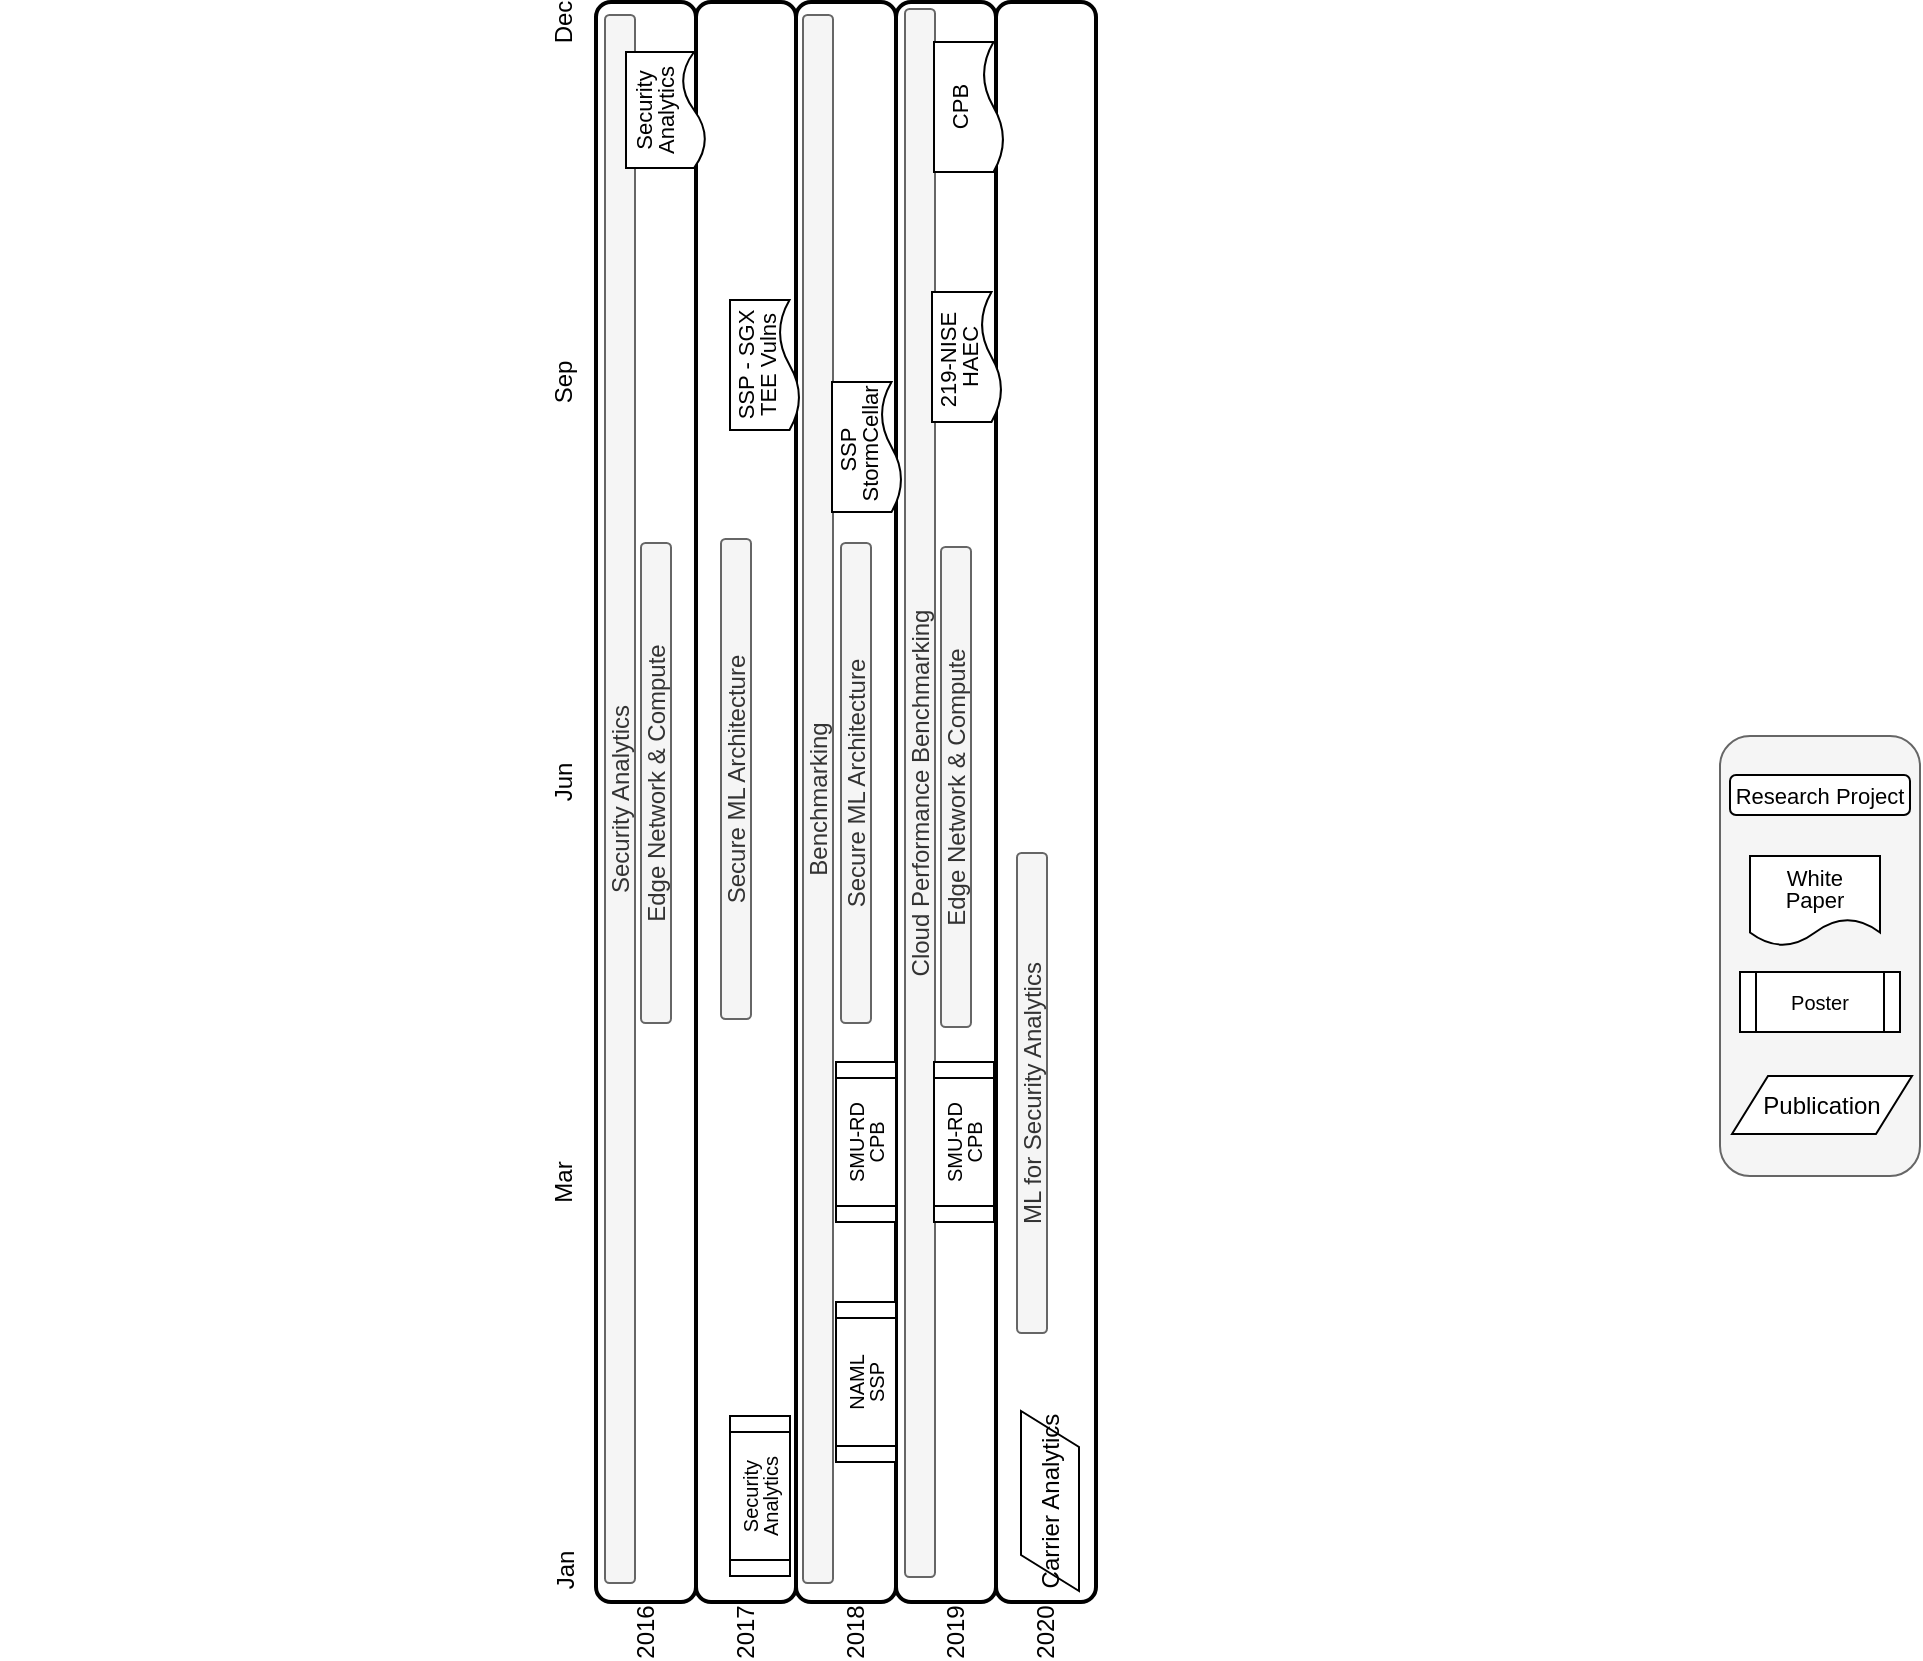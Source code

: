 <mxfile version="10.8.0" type="device"><diagram id="NYclo9V03LTdaxdKBwTt" name="Page-1"><mxGraphModel dx="1327" dy="1927" grid="1" gridSize="10" guides="1" tooltips="1" connect="1" arrows="1" fold="1" page="1" pageScale="1" pageWidth="850" pageHeight="1100" math="0" shadow="0"><root><mxCell id="0"/><mxCell id="1" parent="0"/><mxCell id="Iy9j_NpLJcjnv-yEN3xC-1" value="" style="rounded=1;whiteSpace=wrap;html=1;strokeWidth=1;fillColor=#f5f5f5;strokeColor=#666666;fontColor=#333333;" vertex="1" parent="1"><mxGeometry x="860" y="90" width="100" height="220" as="geometry"/></mxCell><mxCell id="Iy9j_NpLJcjnv-yEN3xC-24" value="&lt;p style=&quot;line-height: 100% ; font-size: 10px&quot;&gt;Poster&lt;/p&gt;" style="shape=process;whiteSpace=wrap;html=1;backgroundOutline=1;strokeWidth=1;" vertex="1" parent="1"><mxGeometry x="870" y="208" width="80" height="30" as="geometry"/></mxCell><mxCell id="Iy9j_NpLJcjnv-yEN3xC-28" value="&lt;p style=&quot;line-height: 100% ; font-size: 11px&quot;&gt;White&lt;br&gt;Paper&lt;br&gt;&lt;/p&gt;" style="shape=document;whiteSpace=wrap;html=1;boundedLbl=1;strokeWidth=1;" vertex="1" parent="1"><mxGeometry x="875" y="150" width="65" height="45" as="geometry"/></mxCell><mxCell id="Iy9j_NpLJcjnv-yEN3xC-35" value="Publication" style="shape=parallelogram;perimeter=parallelogramPerimeter;whiteSpace=wrap;html=1;strokeWidth=1;" vertex="1" parent="1"><mxGeometry x="866" y="260" width="90" height="29" as="geometry"/></mxCell><mxCell id="Iy9j_NpLJcjnv-yEN3xC-37" value="&lt;font style=&quot;font-size: 11px&quot;&gt;Research Project&lt;/font&gt;" style="rounded=1;whiteSpace=wrap;html=1;strokeWidth=1;" vertex="1" parent="1"><mxGeometry x="865" y="109.5" width="90" height="20" as="geometry"/></mxCell><mxCell id="Iy9j_NpLJcjnv-yEN3xC-40" value="" style="group" vertex="1" connectable="0" parent="1"><mxGeometry width="825" height="271" as="geometry"/></mxCell><mxCell id="Iy9j_NpLJcjnv-yEN3xC-39" value="" style="group;rotation=-90;" vertex="1" connectable="0" parent="Iy9j_NpLJcjnv-yEN3xC-40"><mxGeometry width="825" height="271" as="geometry"/></mxCell><mxCell id="Iy9j_NpLJcjnv-yEN3xC-2" value="" style="rounded=1;whiteSpace=wrap;html=1;strokeWidth=2;rotation=-90;" vertex="1" parent="Iy9j_NpLJcjnv-yEN3xC-39"><mxGeometry x="-77" y="98" width="800" height="50" as="geometry"/></mxCell><mxCell id="Iy9j_NpLJcjnv-yEN3xC-3" value="" style="rounded=1;whiteSpace=wrap;html=1;strokeWidth=2;rotation=-90;" vertex="1" parent="Iy9j_NpLJcjnv-yEN3xC-39"><mxGeometry x="-27" y="98" width="800" height="50" as="geometry"/></mxCell><mxCell id="Iy9j_NpLJcjnv-yEN3xC-4" value="" style="rounded=1;whiteSpace=wrap;html=1;strokeWidth=2;rotation=-90;" vertex="1" parent="Iy9j_NpLJcjnv-yEN3xC-39"><mxGeometry x="23" y="98" width="800" height="50" as="geometry"/></mxCell><mxCell id="Iy9j_NpLJcjnv-yEN3xC-5" value="" style="rounded=1;whiteSpace=wrap;html=1;strokeWidth=2;rotation=-90;" vertex="1" parent="Iy9j_NpLJcjnv-yEN3xC-39"><mxGeometry x="73" y="98" width="800" height="50" as="geometry"/></mxCell><mxCell id="Iy9j_NpLJcjnv-yEN3xC-6" value="" style="rounded=1;whiteSpace=wrap;html=1;strokeWidth=2;rotation=-90;" vertex="1" parent="Iy9j_NpLJcjnv-yEN3xC-39"><mxGeometry x="123" y="98" width="800" height="50" as="geometry"/></mxCell><mxCell id="Iy9j_NpLJcjnv-yEN3xC-7" value="Jan&lt;br&gt;" style="text;html=1;strokeColor=none;fillColor=none;align=center;verticalAlign=middle;whiteSpace=wrap;rounded=0;rotation=-90;" vertex="1" parent="Iy9j_NpLJcjnv-yEN3xC-39"><mxGeometry x="273" y="502" width="20" height="10" as="geometry"/></mxCell><mxCell id="Iy9j_NpLJcjnv-yEN3xC-8" value="Dec" style="text;html=1;strokeColor=none;fillColor=none;align=center;verticalAlign=middle;whiteSpace=wrap;rounded=0;rotation=-90;" vertex="1" parent="Iy9j_NpLJcjnv-yEN3xC-39"><mxGeometry x="272" y="-272" width="20" height="10" as="geometry"/></mxCell><mxCell id="Iy9j_NpLJcjnv-yEN3xC-9" value="Mar" style="text;html=1;strokeColor=none;fillColor=none;align=center;verticalAlign=middle;whiteSpace=wrap;rounded=0;rotation=-90;" vertex="1" parent="Iy9j_NpLJcjnv-yEN3xC-39"><mxGeometry x="272" y="308" width="20" height="10" as="geometry"/></mxCell><mxCell id="Iy9j_NpLJcjnv-yEN3xC-10" value="Jun" style="text;html=1;strokeColor=none;fillColor=none;align=center;verticalAlign=middle;whiteSpace=wrap;rounded=0;rotation=-90;" vertex="1" parent="Iy9j_NpLJcjnv-yEN3xC-39"><mxGeometry x="272" y="108" width="20" height="10" as="geometry"/></mxCell><mxCell id="Iy9j_NpLJcjnv-yEN3xC-11" value="Sep" style="text;html=1;strokeColor=none;fillColor=none;align=center;verticalAlign=middle;whiteSpace=wrap;rounded=0;rotation=-90;" vertex="1" parent="Iy9j_NpLJcjnv-yEN3xC-39"><mxGeometry x="272" y="-92" width="20" height="10" as="geometry"/></mxCell><mxCell id="Iy9j_NpLJcjnv-yEN3xC-12" value="&lt;div style=&quot;text-align: left&quot;&gt;&lt;span&gt;Security Analytics&lt;/span&gt;&lt;/div&gt;" style="rounded=1;whiteSpace=wrap;html=1;fillColor=#f5f5f5;strokeColor=#666666;fontColor=#333333;rotation=-90;" vertex="1" parent="Iy9j_NpLJcjnv-yEN3xC-39"><mxGeometry x="-82" y="114" width="784" height="15" as="geometry"/></mxCell><mxCell id="Iy9j_NpLJcjnv-yEN3xC-13" value="2016&lt;br&gt;" style="text;html=1;strokeColor=none;fillColor=none;align=center;verticalAlign=middle;whiteSpace=wrap;rounded=0;rotation=-90;" vertex="1" parent="Iy9j_NpLJcjnv-yEN3xC-39"><mxGeometry x="313" y="533" width="20" height="10" as="geometry"/></mxCell><mxCell id="Iy9j_NpLJcjnv-yEN3xC-14" value="2017&lt;br&gt;" style="text;html=1;strokeColor=none;fillColor=none;align=center;verticalAlign=middle;whiteSpace=wrap;rounded=0;rotation=-90;" vertex="1" parent="Iy9j_NpLJcjnv-yEN3xC-39"><mxGeometry x="363" y="533" width="20" height="10" as="geometry"/></mxCell><mxCell id="Iy9j_NpLJcjnv-yEN3xC-15" value="2018&lt;br&gt;" style="text;html=1;strokeColor=none;fillColor=none;align=center;verticalAlign=middle;whiteSpace=wrap;rounded=0;rotation=-90;" vertex="1" parent="Iy9j_NpLJcjnv-yEN3xC-39"><mxGeometry x="418" y="533" width="20" height="10" as="geometry"/></mxCell><mxCell id="Iy9j_NpLJcjnv-yEN3xC-16" value="2019&lt;br&gt;" style="text;html=1;strokeColor=none;fillColor=none;align=center;verticalAlign=middle;whiteSpace=wrap;rounded=0;rotation=-90;" vertex="1" parent="Iy9j_NpLJcjnv-yEN3xC-39"><mxGeometry x="468" y="533" width="20" height="10" as="geometry"/></mxCell><mxCell id="Iy9j_NpLJcjnv-yEN3xC-17" value="2020&lt;br&gt;" style="text;html=1;strokeColor=none;fillColor=none;align=center;verticalAlign=middle;whiteSpace=wrap;rounded=0;rotation=-90;" vertex="1" parent="Iy9j_NpLJcjnv-yEN3xC-39"><mxGeometry x="513" y="533" width="20" height="10" as="geometry"/></mxCell><mxCell id="Iy9j_NpLJcjnv-yEN3xC-18" value="&lt;div style=&quot;text-align: left&quot;&gt;&lt;span&gt;Cloud Performance Benchmarking&lt;/span&gt;&lt;/div&gt;" style="rounded=1;whiteSpace=wrap;html=1;fillColor=#f5f5f5;strokeColor=#666666;fontColor=#333333;rotation=-90;" vertex="1" parent="Iy9j_NpLJcjnv-yEN3xC-39"><mxGeometry x="68" y="111" width="784" height="15" as="geometry"/></mxCell><mxCell id="Iy9j_NpLJcjnv-yEN3xC-19" value="&lt;div style=&quot;text-align: left&quot;&gt;&lt;span&gt;Benchmarking&lt;/span&gt;&lt;/div&gt;" style="rounded=1;whiteSpace=wrap;html=1;fillColor=#f5f5f5;strokeColor=#666666;fontColor=#333333;rotation=-90;" vertex="1" parent="Iy9j_NpLJcjnv-yEN3xC-39"><mxGeometry x="17" y="114" width="784" height="15" as="geometry"/></mxCell><mxCell id="Iy9j_NpLJcjnv-yEN3xC-20" value="&lt;div style=&quot;text-align: left&quot;&gt;Edge Network &amp;amp; Compute&lt;/div&gt;" style="rounded=1;whiteSpace=wrap;html=1;fillColor=#f5f5f5;strokeColor=#666666;fontColor=#333333;rotation=-90;" vertex="1" parent="Iy9j_NpLJcjnv-yEN3xC-39"><mxGeometry x="208" y="106" width="240" height="15" as="geometry"/></mxCell><mxCell id="Iy9j_NpLJcjnv-yEN3xC-21" value="&lt;div style=&quot;text-align: left&quot;&gt;Edge Network &amp;amp; Compute&lt;/div&gt;" style="rounded=1;whiteSpace=wrap;html=1;fillColor=#f5f5f5;strokeColor=#666666;fontColor=#333333;rotation=-90;" vertex="1" parent="Iy9j_NpLJcjnv-yEN3xC-39"><mxGeometry x="358" y="108" width="240" height="15" as="geometry"/></mxCell><mxCell id="Iy9j_NpLJcjnv-yEN3xC-22" value="Secure ML Architecture" style="rounded=1;whiteSpace=wrap;html=1;fillColor=#f5f5f5;strokeColor=#666666;fontColor=#333333;rotation=-90;" vertex="1" parent="Iy9j_NpLJcjnv-yEN3xC-39"><mxGeometry x="248" y="104" width="240" height="15" as="geometry"/></mxCell><mxCell id="Iy9j_NpLJcjnv-yEN3xC-23" value="Secure ML Architecture" style="rounded=1;whiteSpace=wrap;html=1;fillColor=#f5f5f5;strokeColor=#666666;fontColor=#333333;rotation=-90;" vertex="1" parent="Iy9j_NpLJcjnv-yEN3xC-39"><mxGeometry x="308" y="106" width="240" height="15" as="geometry"/></mxCell><mxCell id="Iy9j_NpLJcjnv-yEN3xC-25" value="&lt;p style=&quot;line-height: 100% ; font-size: 10px&quot;&gt;SMU-RD&lt;br&gt;CPB&lt;br&gt;&lt;/p&gt;" style="shape=process;whiteSpace=wrap;html=1;backgroundOutline=1;strokeWidth=1;rotation=-90;" vertex="1" parent="Iy9j_NpLJcjnv-yEN3xC-39"><mxGeometry x="393" y="278" width="80" height="30" as="geometry"/></mxCell><mxCell id="Iy9j_NpLJcjnv-yEN3xC-26" value="&lt;p style=&quot;line-height: 100% ; font-size: 10px&quot;&gt;SMU-RD&lt;br&gt;CPB&lt;br&gt;&lt;/p&gt;" style="shape=process;whiteSpace=wrap;html=1;backgroundOutline=1;strokeWidth=1;rotation=-90;" vertex="1" parent="Iy9j_NpLJcjnv-yEN3xC-39"><mxGeometry x="442" y="278" width="80" height="30" as="geometry"/></mxCell><mxCell id="Iy9j_NpLJcjnv-yEN3xC-27" value="&lt;p style=&quot;line-height: 100% ; font-size: 10px&quot;&gt;NAML&lt;br&gt;SSP&lt;/p&gt;" style="shape=process;whiteSpace=wrap;html=1;backgroundOutline=1;strokeWidth=1;rotation=-90;" vertex="1" parent="Iy9j_NpLJcjnv-yEN3xC-39"><mxGeometry x="393" y="398" width="80" height="30" as="geometry"/></mxCell><mxCell id="Iy9j_NpLJcjnv-yEN3xC-29" value="&lt;p style=&quot;line-height: 100% ; font-size: 11px&quot;&gt;Security Analytics&lt;/p&gt;" style="shape=document;whiteSpace=wrap;html=1;boundedLbl=1;strokeWidth=1;rotation=-90;" vertex="1" parent="Iy9j_NpLJcjnv-yEN3xC-39"><mxGeometry x="304" y="-243" width="58" height="40" as="geometry"/></mxCell><mxCell id="Iy9j_NpLJcjnv-yEN3xC-30" value="&lt;p style=&quot;line-height: 100% ; font-size: 11px&quot;&gt;219-NISE&amp;nbsp; &lt;span style=&quot;line-height: 70%&quot;&gt;HAEC&lt;/span&gt;&lt;/p&gt;" style="shape=document;whiteSpace=wrap;html=1;boundedLbl=1;strokeWidth=1;rotation=-90;" vertex="1" parent="Iy9j_NpLJcjnv-yEN3xC-39"><mxGeometry x="451" y="-117" width="65" height="35" as="geometry"/></mxCell><mxCell id="Iy9j_NpLJcjnv-yEN3xC-31" value="&lt;p style=&quot;line-height: 100% ; font-size: 11px&quot;&gt;CPB&lt;/p&gt;" style="shape=document;whiteSpace=wrap;html=1;boundedLbl=1;strokeWidth=1;rotation=-90;" vertex="1" parent="Iy9j_NpLJcjnv-yEN3xC-39"><mxGeometry x="452" y="-242" width="65" height="35" as="geometry"/></mxCell><mxCell id="Iy9j_NpLJcjnv-yEN3xC-32" value="&lt;p style=&quot;line-height: 100% ; font-size: 11px&quot;&gt;SSP -&amp;nbsp;&lt;span&gt;SGX TEE Vulns&lt;/span&gt;&lt;/p&gt;" style="shape=document;whiteSpace=wrap;html=1;boundedLbl=1;strokeWidth=1;rotation=-90;" vertex="1" parent="Iy9j_NpLJcjnv-yEN3xC-39"><mxGeometry x="350" y="-113" width="65" height="35" as="geometry"/></mxCell><mxCell id="Iy9j_NpLJcjnv-yEN3xC-33" value="&lt;p style=&quot;line-height: 100% ; font-size: 11px&quot;&gt;SSP&amp;nbsp; &amp;nbsp;&lt;span&gt;StormCellar&lt;/span&gt;&lt;/p&gt;" style="shape=document;whiteSpace=wrap;html=1;boundedLbl=1;strokeWidth=1;rotation=-90;" vertex="1" parent="Iy9j_NpLJcjnv-yEN3xC-39"><mxGeometry x="401" y="-72" width="65" height="35" as="geometry"/></mxCell><mxCell id="Iy9j_NpLJcjnv-yEN3xC-34" value="&lt;p style=&quot;line-height: 100% ; font-size: 10px&quot;&gt;Security Analytics&lt;/p&gt;" style="shape=process;whiteSpace=wrap;html=1;backgroundOutline=1;strokeWidth=1;rotation=-90;" vertex="1" parent="Iy9j_NpLJcjnv-yEN3xC-39"><mxGeometry x="340" y="455" width="80" height="30" as="geometry"/></mxCell><mxCell id="Iy9j_NpLJcjnv-yEN3xC-36" value="Carrier Analytics" style="shape=parallelogram;perimeter=parallelogramPerimeter;whiteSpace=wrap;html=1;strokeWidth=1;rotation=-90;" vertex="1" parent="Iy9j_NpLJcjnv-yEN3xC-39"><mxGeometry x="480" y="458" width="90" height="29" as="geometry"/></mxCell><mxCell id="Iy9j_NpLJcjnv-yEN3xC-38" value="ML for Security Analytics" style="rounded=1;whiteSpace=wrap;html=1;fillColor=#f5f5f5;strokeColor=#666666;fontColor=#333333;rotation=-90;" vertex="1" parent="Iy9j_NpLJcjnv-yEN3xC-39"><mxGeometry x="396" y="261" width="240" height="15" as="geometry"/></mxCell></root></mxGraphModel></diagram></mxfile>